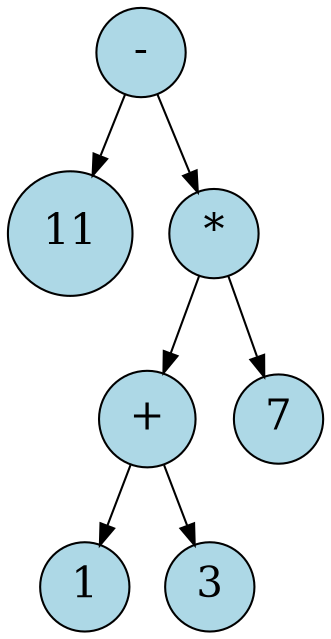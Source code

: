 digraph G{
    rankdir = TB;
    edge[ colour = black ];
    node[ fillcolor = lightgreen, colour = black, shape = circle, fontsize = 20 ];
    node6 [style = filled, fillcolor = lightblue, label = "-"];
    node0 [style = filled, fillcolor = lightblue, label = "11"];
    node5 [style = filled, fillcolor = lightblue, label = "*"];
    node3 [style = filled, fillcolor = lightblue, label = "+"];
    node1 [style = filled, fillcolor = lightblue, label = "1"];
    node2 [style = filled, fillcolor = lightblue, label = "3"];
    node4 [style = filled, fillcolor = lightblue, label = "7"];
    node6 -> node0;
    node5 -> node3;
    node3 -> node1;
    node3 -> node2;
    node5 -> node4;
    node6 -> node5;
}
